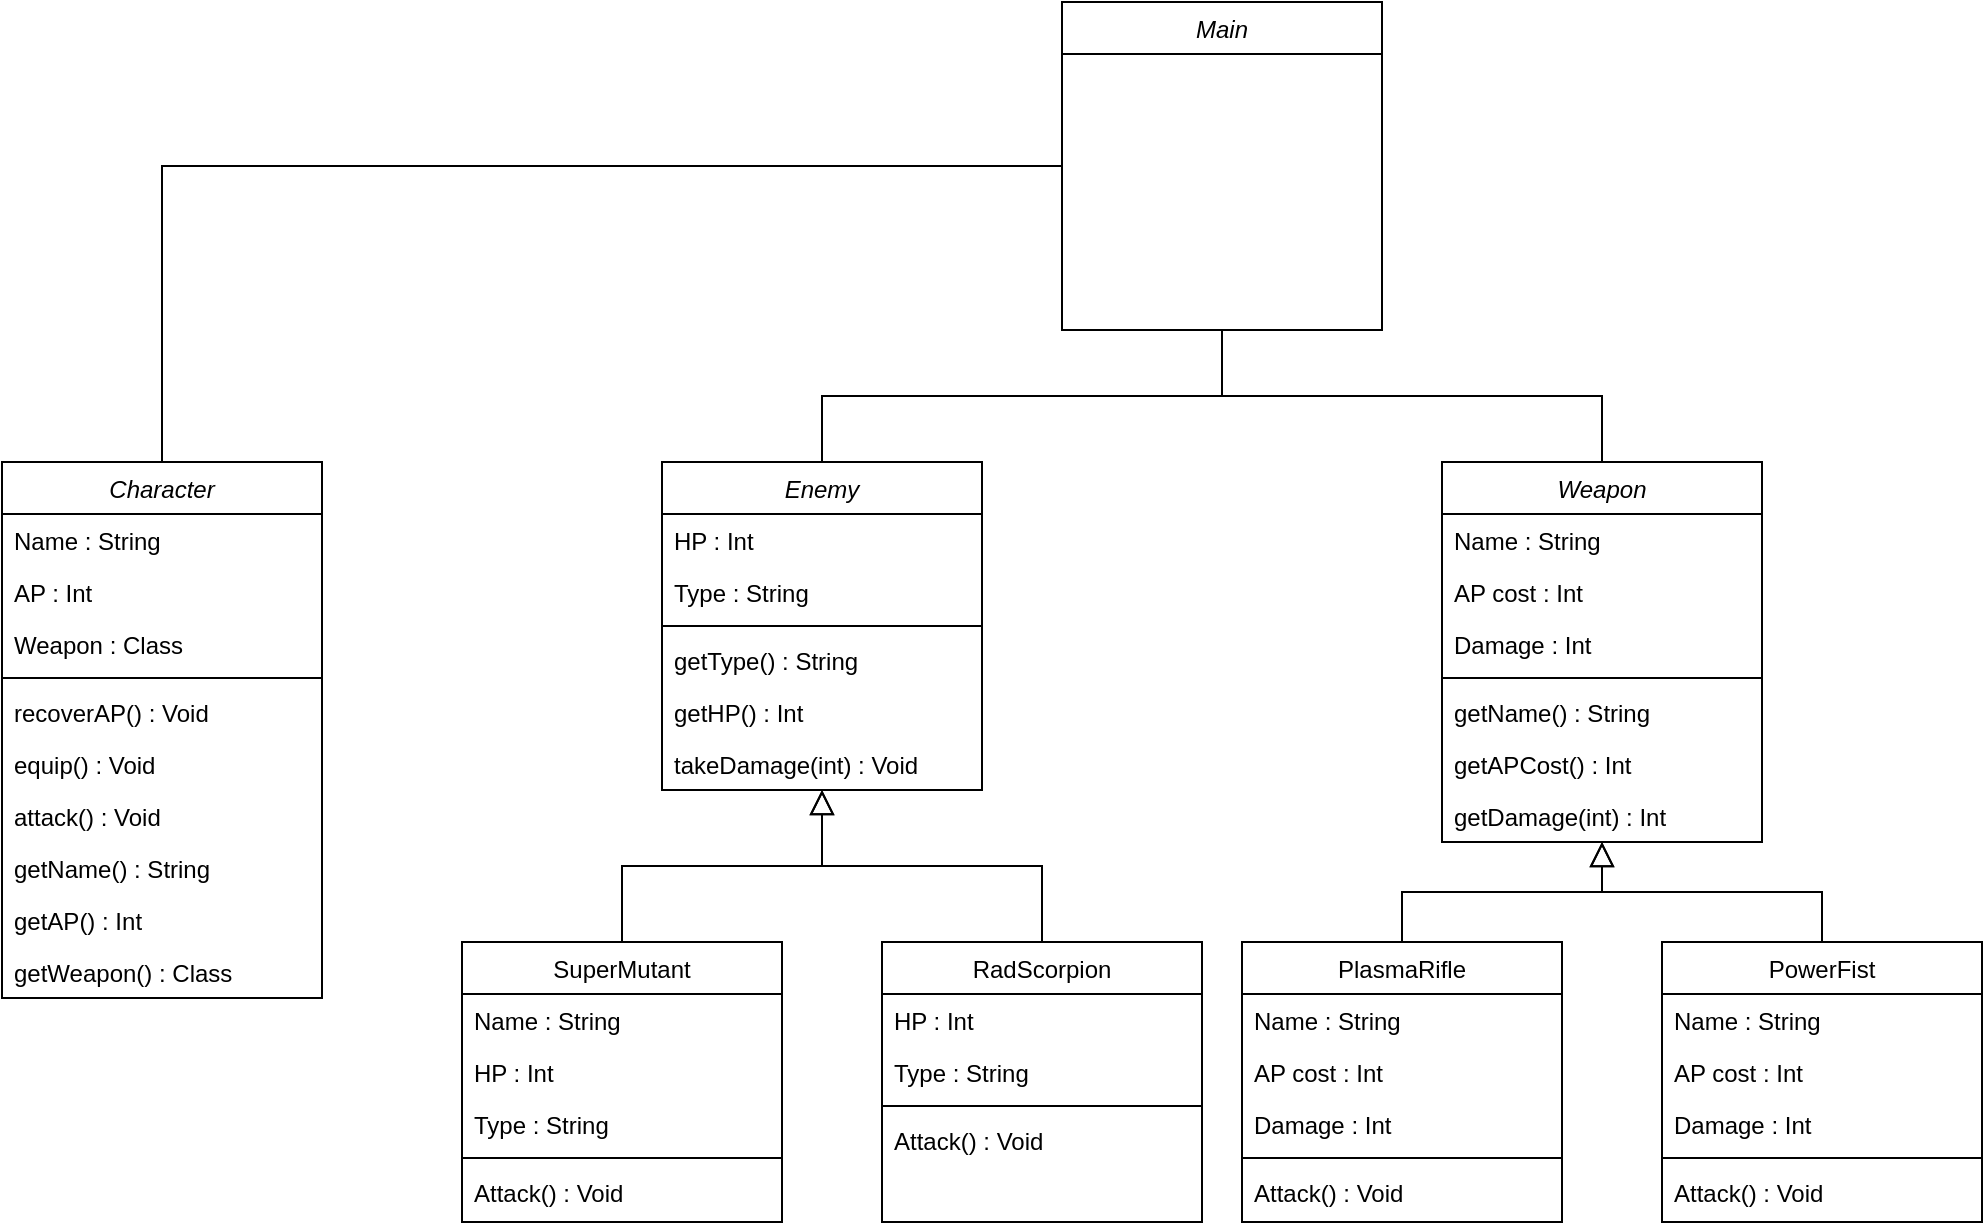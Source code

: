 <mxfile version="24.8.3">
  <diagram id="C5RBs43oDa-KdzZeNtuy" name="Page-1">
    <mxGraphModel dx="1950" dy="1773" grid="1" gridSize="10" guides="1" tooltips="1" connect="1" arrows="1" fold="1" page="1" pageScale="1" pageWidth="827" pageHeight="1169" math="0" shadow="0">
      <root>
        <mxCell id="WIyWlLk6GJQsqaUBKTNV-0" />
        <mxCell id="WIyWlLk6GJQsqaUBKTNV-1" parent="WIyWlLk6GJQsqaUBKTNV-0" />
        <mxCell id="gl8V6z6pMqWKeAwZCaq_-81" style="edgeStyle=orthogonalEdgeStyle;rounded=0;orthogonalLoop=1;jettySize=auto;html=1;exitX=0.5;exitY=0;exitDx=0;exitDy=0;endArrow=none;endFill=0;" edge="1" parent="WIyWlLk6GJQsqaUBKTNV-1" source="zkfFHV4jXpPFQw0GAbJ--0" target="gl8V6z6pMqWKeAwZCaq_-72">
          <mxGeometry relative="1" as="geometry" />
        </mxCell>
        <mxCell id="zkfFHV4jXpPFQw0GAbJ--0" value="Enemy" style="swimlane;fontStyle=2;align=center;verticalAlign=top;childLayout=stackLayout;horizontal=1;startSize=26;horizontalStack=0;resizeParent=1;resizeLast=0;collapsible=1;marginBottom=0;rounded=0;shadow=0;strokeWidth=1;" parent="WIyWlLk6GJQsqaUBKTNV-1" vertex="1">
          <mxGeometry x="220" y="120" width="160" height="164" as="geometry">
            <mxRectangle x="230" y="140" width="160" height="26" as="alternateBounds" />
          </mxGeometry>
        </mxCell>
        <mxCell id="zkfFHV4jXpPFQw0GAbJ--1" value="HP : Int" style="text;align=left;verticalAlign=top;spacingLeft=4;spacingRight=4;overflow=hidden;rotatable=0;points=[[0,0.5],[1,0.5]];portConstraint=eastwest;" parent="zkfFHV4jXpPFQw0GAbJ--0" vertex="1">
          <mxGeometry y="26" width="160" height="26" as="geometry" />
        </mxCell>
        <mxCell id="zkfFHV4jXpPFQw0GAbJ--2" value="Type : String" style="text;align=left;verticalAlign=top;spacingLeft=4;spacingRight=4;overflow=hidden;rotatable=0;points=[[0,0.5],[1,0.5]];portConstraint=eastwest;rounded=0;shadow=0;html=0;" parent="zkfFHV4jXpPFQw0GAbJ--0" vertex="1">
          <mxGeometry y="52" width="160" height="26" as="geometry" />
        </mxCell>
        <mxCell id="zkfFHV4jXpPFQw0GAbJ--4" value="" style="line;html=1;strokeWidth=1;align=left;verticalAlign=middle;spacingTop=-1;spacingLeft=3;spacingRight=3;rotatable=0;labelPosition=right;points=[];portConstraint=eastwest;" parent="zkfFHV4jXpPFQw0GAbJ--0" vertex="1">
          <mxGeometry y="78" width="160" height="8" as="geometry" />
        </mxCell>
        <mxCell id="gl8V6z6pMqWKeAwZCaq_-44" value="getType() : String" style="text;align=left;verticalAlign=top;spacingLeft=4;spacingRight=4;overflow=hidden;rotatable=0;points=[[0,0.5],[1,0.5]];portConstraint=eastwest;rounded=0;shadow=0;html=0;" vertex="1" parent="zkfFHV4jXpPFQw0GAbJ--0">
          <mxGeometry y="86" width="160" height="26" as="geometry" />
        </mxCell>
        <mxCell id="gl8V6z6pMqWKeAwZCaq_-45" value="getHP() : Int" style="text;align=left;verticalAlign=top;spacingLeft=4;spacingRight=4;overflow=hidden;rotatable=0;points=[[0,0.5],[1,0.5]];portConstraint=eastwest;rounded=0;shadow=0;html=0;" vertex="1" parent="zkfFHV4jXpPFQw0GAbJ--0">
          <mxGeometry y="112" width="160" height="26" as="geometry" />
        </mxCell>
        <mxCell id="gl8V6z6pMqWKeAwZCaq_-43" value="takeDamage(int) : Void" style="text;align=left;verticalAlign=top;spacingLeft=4;spacingRight=4;overflow=hidden;rotatable=0;points=[[0,0.5],[1,0.5]];portConstraint=eastwest;rounded=0;shadow=0;html=0;" vertex="1" parent="zkfFHV4jXpPFQw0GAbJ--0">
          <mxGeometry y="138" width="160" height="26" as="geometry" />
        </mxCell>
        <mxCell id="zkfFHV4jXpPFQw0GAbJ--6" value="SuperMutant" style="swimlane;fontStyle=0;align=center;verticalAlign=top;childLayout=stackLayout;horizontal=1;startSize=26;horizontalStack=0;resizeParent=1;resizeLast=0;collapsible=1;marginBottom=0;rounded=0;shadow=0;strokeWidth=1;" parent="WIyWlLk6GJQsqaUBKTNV-1" vertex="1">
          <mxGeometry x="120" y="360" width="160" height="140" as="geometry">
            <mxRectangle x="130" y="380" width="160" height="26" as="alternateBounds" />
          </mxGeometry>
        </mxCell>
        <mxCell id="zkfFHV4jXpPFQw0GAbJ--7" value="Name : String" style="text;align=left;verticalAlign=top;spacingLeft=4;spacingRight=4;overflow=hidden;rotatable=0;points=[[0,0.5],[1,0.5]];portConstraint=eastwest;" parent="zkfFHV4jXpPFQw0GAbJ--6" vertex="1">
          <mxGeometry y="26" width="160" height="26" as="geometry" />
        </mxCell>
        <mxCell id="gl8V6z6pMqWKeAwZCaq_-22" value="HP : Int" style="text;align=left;verticalAlign=top;spacingLeft=4;spacingRight=4;overflow=hidden;rotatable=0;points=[[0,0.5],[1,0.5]];portConstraint=eastwest;rounded=0;shadow=0;html=0;" vertex="1" parent="zkfFHV4jXpPFQw0GAbJ--6">
          <mxGeometry y="52" width="160" height="26" as="geometry" />
        </mxCell>
        <mxCell id="zkfFHV4jXpPFQw0GAbJ--8" value="Type : String" style="text;align=left;verticalAlign=top;spacingLeft=4;spacingRight=4;overflow=hidden;rotatable=0;points=[[0,0.5],[1,0.5]];portConstraint=eastwest;rounded=0;shadow=0;html=0;" parent="zkfFHV4jXpPFQw0GAbJ--6" vertex="1">
          <mxGeometry y="78" width="160" height="26" as="geometry" />
        </mxCell>
        <mxCell id="zkfFHV4jXpPFQw0GAbJ--9" value="" style="line;html=1;strokeWidth=1;align=left;verticalAlign=middle;spacingTop=-1;spacingLeft=3;spacingRight=3;rotatable=0;labelPosition=right;points=[];portConstraint=eastwest;" parent="zkfFHV4jXpPFQw0GAbJ--6" vertex="1">
          <mxGeometry y="104" width="160" height="8" as="geometry" />
        </mxCell>
        <mxCell id="zkfFHV4jXpPFQw0GAbJ--10" value="Attack() : Void" style="text;align=left;verticalAlign=top;spacingLeft=4;spacingRight=4;overflow=hidden;rotatable=0;points=[[0,0.5],[1,0.5]];portConstraint=eastwest;fontStyle=0" parent="zkfFHV4jXpPFQw0GAbJ--6" vertex="1">
          <mxGeometry y="112" width="160" height="26" as="geometry" />
        </mxCell>
        <mxCell id="zkfFHV4jXpPFQw0GAbJ--12" value="" style="endArrow=block;endSize=10;endFill=0;shadow=0;strokeWidth=1;rounded=0;curved=0;edgeStyle=elbowEdgeStyle;elbow=vertical;" parent="WIyWlLk6GJQsqaUBKTNV-1" source="zkfFHV4jXpPFQw0GAbJ--6" target="zkfFHV4jXpPFQw0GAbJ--0" edge="1">
          <mxGeometry width="160" relative="1" as="geometry">
            <mxPoint x="200" y="203" as="sourcePoint" />
            <mxPoint x="200" y="203" as="targetPoint" />
          </mxGeometry>
        </mxCell>
        <mxCell id="zkfFHV4jXpPFQw0GAbJ--13" value="RadScorpion" style="swimlane;fontStyle=0;align=center;verticalAlign=top;childLayout=stackLayout;horizontal=1;startSize=26;horizontalStack=0;resizeParent=1;resizeLast=0;collapsible=1;marginBottom=0;rounded=0;shadow=0;strokeWidth=1;" parent="WIyWlLk6GJQsqaUBKTNV-1" vertex="1">
          <mxGeometry x="330" y="360" width="160" height="140" as="geometry">
            <mxRectangle x="340" y="380" width="170" height="26" as="alternateBounds" />
          </mxGeometry>
        </mxCell>
        <mxCell id="gl8V6z6pMqWKeAwZCaq_-38" value="HP : Int" style="text;align=left;verticalAlign=top;spacingLeft=4;spacingRight=4;overflow=hidden;rotatable=0;points=[[0,0.5],[1,0.5]];portConstraint=eastwest;rounded=0;shadow=0;html=0;" vertex="1" parent="zkfFHV4jXpPFQw0GAbJ--13">
          <mxGeometry y="26" width="160" height="26" as="geometry" />
        </mxCell>
        <mxCell id="gl8V6z6pMqWKeAwZCaq_-39" value="Type : String" style="text;align=left;verticalAlign=top;spacingLeft=4;spacingRight=4;overflow=hidden;rotatable=0;points=[[0,0.5],[1,0.5]];portConstraint=eastwest;rounded=0;shadow=0;html=0;" vertex="1" parent="zkfFHV4jXpPFQw0GAbJ--13">
          <mxGeometry y="52" width="160" height="26" as="geometry" />
        </mxCell>
        <mxCell id="zkfFHV4jXpPFQw0GAbJ--15" value="" style="line;html=1;strokeWidth=1;align=left;verticalAlign=middle;spacingTop=-1;spacingLeft=3;spacingRight=3;rotatable=0;labelPosition=right;points=[];portConstraint=eastwest;" parent="zkfFHV4jXpPFQw0GAbJ--13" vertex="1">
          <mxGeometry y="78" width="160" height="8" as="geometry" />
        </mxCell>
        <mxCell id="gl8V6z6pMqWKeAwZCaq_-40" value="Attack() : Void" style="text;align=left;verticalAlign=top;spacingLeft=4;spacingRight=4;overflow=hidden;rotatable=0;points=[[0,0.5],[1,0.5]];portConstraint=eastwest;fontStyle=0" vertex="1" parent="zkfFHV4jXpPFQw0GAbJ--13">
          <mxGeometry y="86" width="160" height="26" as="geometry" />
        </mxCell>
        <mxCell id="zkfFHV4jXpPFQw0GAbJ--16" value="" style="endArrow=block;endSize=10;endFill=0;shadow=0;strokeWidth=1;rounded=0;curved=0;edgeStyle=elbowEdgeStyle;elbow=vertical;" parent="WIyWlLk6GJQsqaUBKTNV-1" source="zkfFHV4jXpPFQw0GAbJ--13" target="zkfFHV4jXpPFQw0GAbJ--0" edge="1">
          <mxGeometry width="160" relative="1" as="geometry">
            <mxPoint x="210" y="373" as="sourcePoint" />
            <mxPoint x="310" y="271" as="targetPoint" />
          </mxGeometry>
        </mxCell>
        <mxCell id="gl8V6z6pMqWKeAwZCaq_-80" style="edgeStyle=orthogonalEdgeStyle;rounded=0;orthogonalLoop=1;jettySize=auto;html=1;exitX=0.5;exitY=0;exitDx=0;exitDy=0;endArrow=none;endFill=0;" edge="1" parent="WIyWlLk6GJQsqaUBKTNV-1" source="gl8V6z6pMqWKeAwZCaq_-46" target="gl8V6z6pMqWKeAwZCaq_-72">
          <mxGeometry relative="1" as="geometry" />
        </mxCell>
        <mxCell id="gl8V6z6pMqWKeAwZCaq_-46" value="Weapon" style="swimlane;fontStyle=2;align=center;verticalAlign=top;childLayout=stackLayout;horizontal=1;startSize=26;horizontalStack=0;resizeParent=1;resizeLast=0;collapsible=1;marginBottom=0;rounded=0;shadow=0;strokeWidth=1;" vertex="1" parent="WIyWlLk6GJQsqaUBKTNV-1">
          <mxGeometry x="610" y="120" width="160" height="190" as="geometry">
            <mxRectangle x="230" y="140" width="160" height="26" as="alternateBounds" />
          </mxGeometry>
        </mxCell>
        <mxCell id="gl8V6z6pMqWKeAwZCaq_-47" value="Name : String" style="text;align=left;verticalAlign=top;spacingLeft=4;spacingRight=4;overflow=hidden;rotatable=0;points=[[0,0.5],[1,0.5]];portConstraint=eastwest;" vertex="1" parent="gl8V6z6pMqWKeAwZCaq_-46">
          <mxGeometry y="26" width="160" height="26" as="geometry" />
        </mxCell>
        <mxCell id="gl8V6z6pMqWKeAwZCaq_-66" value="AP cost : Int" style="text;align=left;verticalAlign=top;spacingLeft=4;spacingRight=4;overflow=hidden;rotatable=0;points=[[0,0.5],[1,0.5]];portConstraint=eastwest;rounded=0;shadow=0;html=0;" vertex="1" parent="gl8V6z6pMqWKeAwZCaq_-46">
          <mxGeometry y="52" width="160" height="26" as="geometry" />
        </mxCell>
        <mxCell id="gl8V6z6pMqWKeAwZCaq_-48" value="Damage : Int" style="text;align=left;verticalAlign=top;spacingLeft=4;spacingRight=4;overflow=hidden;rotatable=0;points=[[0,0.5],[1,0.5]];portConstraint=eastwest;rounded=0;shadow=0;html=0;" vertex="1" parent="gl8V6z6pMqWKeAwZCaq_-46">
          <mxGeometry y="78" width="160" height="26" as="geometry" />
        </mxCell>
        <mxCell id="gl8V6z6pMqWKeAwZCaq_-49" value="" style="line;html=1;strokeWidth=1;align=left;verticalAlign=middle;spacingTop=-1;spacingLeft=3;spacingRight=3;rotatable=0;labelPosition=right;points=[];portConstraint=eastwest;" vertex="1" parent="gl8V6z6pMqWKeAwZCaq_-46">
          <mxGeometry y="104" width="160" height="8" as="geometry" />
        </mxCell>
        <mxCell id="gl8V6z6pMqWKeAwZCaq_-50" value="getName() : String" style="text;align=left;verticalAlign=top;spacingLeft=4;spacingRight=4;overflow=hidden;rotatable=0;points=[[0,0.5],[1,0.5]];portConstraint=eastwest;rounded=0;shadow=0;html=0;" vertex="1" parent="gl8V6z6pMqWKeAwZCaq_-46">
          <mxGeometry y="112" width="160" height="26" as="geometry" />
        </mxCell>
        <mxCell id="gl8V6z6pMqWKeAwZCaq_-51" value="getAPCost() : Int" style="text;align=left;verticalAlign=top;spacingLeft=4;spacingRight=4;overflow=hidden;rotatable=0;points=[[0,0.5],[1,0.5]];portConstraint=eastwest;rounded=0;shadow=0;html=0;" vertex="1" parent="gl8V6z6pMqWKeAwZCaq_-46">
          <mxGeometry y="138" width="160" height="26" as="geometry" />
        </mxCell>
        <mxCell id="gl8V6z6pMqWKeAwZCaq_-52" value="getDamage(int) : Int" style="text;align=left;verticalAlign=top;spacingLeft=4;spacingRight=4;overflow=hidden;rotatable=0;points=[[0,0.5],[1,0.5]];portConstraint=eastwest;rounded=0;shadow=0;html=0;" vertex="1" parent="gl8V6z6pMqWKeAwZCaq_-46">
          <mxGeometry y="164" width="160" height="26" as="geometry" />
        </mxCell>
        <mxCell id="gl8V6z6pMqWKeAwZCaq_-53" value="PlasmaRifle" style="swimlane;fontStyle=0;align=center;verticalAlign=top;childLayout=stackLayout;horizontal=1;startSize=26;horizontalStack=0;resizeParent=1;resizeLast=0;collapsible=1;marginBottom=0;rounded=0;shadow=0;strokeWidth=1;" vertex="1" parent="WIyWlLk6GJQsqaUBKTNV-1">
          <mxGeometry x="510" y="360" width="160" height="140" as="geometry">
            <mxRectangle x="130" y="380" width="160" height="26" as="alternateBounds" />
          </mxGeometry>
        </mxCell>
        <mxCell id="gl8V6z6pMqWKeAwZCaq_-54" value="Name : String" style="text;align=left;verticalAlign=top;spacingLeft=4;spacingRight=4;overflow=hidden;rotatable=0;points=[[0,0.5],[1,0.5]];portConstraint=eastwest;" vertex="1" parent="gl8V6z6pMqWKeAwZCaq_-53">
          <mxGeometry y="26" width="160" height="26" as="geometry" />
        </mxCell>
        <mxCell id="gl8V6z6pMqWKeAwZCaq_-55" value="AP cost : Int" style="text;align=left;verticalAlign=top;spacingLeft=4;spacingRight=4;overflow=hidden;rotatable=0;points=[[0,0.5],[1,0.5]];portConstraint=eastwest;rounded=0;shadow=0;html=0;" vertex="1" parent="gl8V6z6pMqWKeAwZCaq_-53">
          <mxGeometry y="52" width="160" height="26" as="geometry" />
        </mxCell>
        <mxCell id="gl8V6z6pMqWKeAwZCaq_-56" value="Damage : Int" style="text;align=left;verticalAlign=top;spacingLeft=4;spacingRight=4;overflow=hidden;rotatable=0;points=[[0,0.5],[1,0.5]];portConstraint=eastwest;rounded=0;shadow=0;html=0;" vertex="1" parent="gl8V6z6pMqWKeAwZCaq_-53">
          <mxGeometry y="78" width="160" height="26" as="geometry" />
        </mxCell>
        <mxCell id="gl8V6z6pMqWKeAwZCaq_-57" value="" style="line;html=1;strokeWidth=1;align=left;verticalAlign=middle;spacingTop=-1;spacingLeft=3;spacingRight=3;rotatable=0;labelPosition=right;points=[];portConstraint=eastwest;" vertex="1" parent="gl8V6z6pMqWKeAwZCaq_-53">
          <mxGeometry y="104" width="160" height="8" as="geometry" />
        </mxCell>
        <mxCell id="gl8V6z6pMqWKeAwZCaq_-58" value="Attack() : Void" style="text;align=left;verticalAlign=top;spacingLeft=4;spacingRight=4;overflow=hidden;rotatable=0;points=[[0,0.5],[1,0.5]];portConstraint=eastwest;fontStyle=0" vertex="1" parent="gl8V6z6pMqWKeAwZCaq_-53">
          <mxGeometry y="112" width="160" height="26" as="geometry" />
        </mxCell>
        <mxCell id="gl8V6z6pMqWKeAwZCaq_-59" value="" style="endArrow=block;endSize=10;endFill=0;shadow=0;strokeWidth=1;rounded=0;curved=0;edgeStyle=elbowEdgeStyle;elbow=vertical;" edge="1" parent="WIyWlLk6GJQsqaUBKTNV-1" source="gl8V6z6pMqWKeAwZCaq_-53" target="gl8V6z6pMqWKeAwZCaq_-46">
          <mxGeometry width="160" relative="1" as="geometry">
            <mxPoint x="590" y="203" as="sourcePoint" />
            <mxPoint x="590" y="203" as="targetPoint" />
          </mxGeometry>
        </mxCell>
        <mxCell id="gl8V6z6pMqWKeAwZCaq_-60" value="PowerFist" style="swimlane;fontStyle=0;align=center;verticalAlign=top;childLayout=stackLayout;horizontal=1;startSize=26;horizontalStack=0;resizeParent=1;resizeLast=0;collapsible=1;marginBottom=0;rounded=0;shadow=0;strokeWidth=1;" vertex="1" parent="WIyWlLk6GJQsqaUBKTNV-1">
          <mxGeometry x="720" y="360" width="160" height="140" as="geometry">
            <mxRectangle x="340" y="380" width="170" height="26" as="alternateBounds" />
          </mxGeometry>
        </mxCell>
        <mxCell id="gl8V6z6pMqWKeAwZCaq_-67" value="Name : String" style="text;align=left;verticalAlign=top;spacingLeft=4;spacingRight=4;overflow=hidden;rotatable=0;points=[[0,0.5],[1,0.5]];portConstraint=eastwest;" vertex="1" parent="gl8V6z6pMqWKeAwZCaq_-60">
          <mxGeometry y="26" width="160" height="26" as="geometry" />
        </mxCell>
        <mxCell id="gl8V6z6pMqWKeAwZCaq_-68" value="AP cost : Int" style="text;align=left;verticalAlign=top;spacingLeft=4;spacingRight=4;overflow=hidden;rotatable=0;points=[[0,0.5],[1,0.5]];portConstraint=eastwest;rounded=0;shadow=0;html=0;" vertex="1" parent="gl8V6z6pMqWKeAwZCaq_-60">
          <mxGeometry y="52" width="160" height="26" as="geometry" />
        </mxCell>
        <mxCell id="gl8V6z6pMqWKeAwZCaq_-69" value="Damage : Int" style="text;align=left;verticalAlign=top;spacingLeft=4;spacingRight=4;overflow=hidden;rotatable=0;points=[[0,0.5],[1,0.5]];portConstraint=eastwest;rounded=0;shadow=0;html=0;" vertex="1" parent="gl8V6z6pMqWKeAwZCaq_-60">
          <mxGeometry y="78" width="160" height="26" as="geometry" />
        </mxCell>
        <mxCell id="gl8V6z6pMqWKeAwZCaq_-63" value="" style="line;html=1;strokeWidth=1;align=left;verticalAlign=middle;spacingTop=-1;spacingLeft=3;spacingRight=3;rotatable=0;labelPosition=right;points=[];portConstraint=eastwest;" vertex="1" parent="gl8V6z6pMqWKeAwZCaq_-60">
          <mxGeometry y="104" width="160" height="8" as="geometry" />
        </mxCell>
        <mxCell id="gl8V6z6pMqWKeAwZCaq_-64" value="Attack() : Void" style="text;align=left;verticalAlign=top;spacingLeft=4;spacingRight=4;overflow=hidden;rotatable=0;points=[[0,0.5],[1,0.5]];portConstraint=eastwest;fontStyle=0" vertex="1" parent="gl8V6z6pMqWKeAwZCaq_-60">
          <mxGeometry y="112" width="160" height="26" as="geometry" />
        </mxCell>
        <mxCell id="gl8V6z6pMqWKeAwZCaq_-65" value="" style="endArrow=block;endSize=10;endFill=0;shadow=0;strokeWidth=1;rounded=0;curved=0;edgeStyle=elbowEdgeStyle;elbow=vertical;" edge="1" parent="WIyWlLk6GJQsqaUBKTNV-1" source="gl8V6z6pMqWKeAwZCaq_-60" target="gl8V6z6pMqWKeAwZCaq_-46">
          <mxGeometry width="160" relative="1" as="geometry">
            <mxPoint x="600" y="373" as="sourcePoint" />
            <mxPoint x="700" y="271" as="targetPoint" />
          </mxGeometry>
        </mxCell>
        <mxCell id="gl8V6z6pMqWKeAwZCaq_-72" value="Main" style="swimlane;fontStyle=2;align=center;verticalAlign=top;childLayout=stackLayout;horizontal=1;startSize=26;horizontalStack=0;resizeParent=1;resizeLast=0;collapsible=1;marginBottom=0;rounded=0;shadow=0;strokeWidth=1;" vertex="1" parent="WIyWlLk6GJQsqaUBKTNV-1">
          <mxGeometry x="420" y="-110" width="160" height="164" as="geometry">
            <mxRectangle x="230" y="140" width="160" height="26" as="alternateBounds" />
          </mxGeometry>
        </mxCell>
        <mxCell id="gl8V6z6pMqWKeAwZCaq_-93" style="edgeStyle=orthogonalEdgeStyle;rounded=0;orthogonalLoop=1;jettySize=auto;html=1;exitX=0.5;exitY=0;exitDx=0;exitDy=0;entryX=0;entryY=0.5;entryDx=0;entryDy=0;endArrow=none;endFill=0;" edge="1" parent="WIyWlLk6GJQsqaUBKTNV-1" source="gl8V6z6pMqWKeAwZCaq_-82" target="gl8V6z6pMqWKeAwZCaq_-72">
          <mxGeometry relative="1" as="geometry" />
        </mxCell>
        <mxCell id="gl8V6z6pMqWKeAwZCaq_-82" value="Character" style="swimlane;fontStyle=2;align=center;verticalAlign=top;childLayout=stackLayout;horizontal=1;startSize=26;horizontalStack=0;resizeParent=1;resizeLast=0;collapsible=1;marginBottom=0;rounded=0;shadow=0;strokeWidth=1;" vertex="1" parent="WIyWlLk6GJQsqaUBKTNV-1">
          <mxGeometry x="-110" y="120" width="160" height="268" as="geometry">
            <mxRectangle x="230" y="140" width="160" height="26" as="alternateBounds" />
          </mxGeometry>
        </mxCell>
        <mxCell id="gl8V6z6pMqWKeAwZCaq_-83" value="Name : String" style="text;align=left;verticalAlign=top;spacingLeft=4;spacingRight=4;overflow=hidden;rotatable=0;points=[[0,0.5],[1,0.5]];portConstraint=eastwest;" vertex="1" parent="gl8V6z6pMqWKeAwZCaq_-82">
          <mxGeometry y="26" width="160" height="26" as="geometry" />
        </mxCell>
        <mxCell id="gl8V6z6pMqWKeAwZCaq_-84" value="AP : Int" style="text;align=left;verticalAlign=top;spacingLeft=4;spacingRight=4;overflow=hidden;rotatable=0;points=[[0,0.5],[1,0.5]];portConstraint=eastwest;rounded=0;shadow=0;html=0;" vertex="1" parent="gl8V6z6pMqWKeAwZCaq_-82">
          <mxGeometry y="52" width="160" height="26" as="geometry" />
        </mxCell>
        <mxCell id="gl8V6z6pMqWKeAwZCaq_-85" value="Weapon : Class" style="text;align=left;verticalAlign=top;spacingLeft=4;spacingRight=4;overflow=hidden;rotatable=0;points=[[0,0.5],[1,0.5]];portConstraint=eastwest;rounded=0;shadow=0;html=0;" vertex="1" parent="gl8V6z6pMqWKeAwZCaq_-82">
          <mxGeometry y="78" width="160" height="26" as="geometry" />
        </mxCell>
        <mxCell id="gl8V6z6pMqWKeAwZCaq_-86" value="" style="line;html=1;strokeWidth=1;align=left;verticalAlign=middle;spacingTop=-1;spacingLeft=3;spacingRight=3;rotatable=0;labelPosition=right;points=[];portConstraint=eastwest;" vertex="1" parent="gl8V6z6pMqWKeAwZCaq_-82">
          <mxGeometry y="104" width="160" height="8" as="geometry" />
        </mxCell>
        <mxCell id="gl8V6z6pMqWKeAwZCaq_-87" value="recoverAP() : Void" style="text;align=left;verticalAlign=top;spacingLeft=4;spacingRight=4;overflow=hidden;rotatable=0;points=[[0,0.5],[1,0.5]];portConstraint=eastwest;rounded=0;shadow=0;html=0;" vertex="1" parent="gl8V6z6pMqWKeAwZCaq_-82">
          <mxGeometry y="112" width="160" height="26" as="geometry" />
        </mxCell>
        <mxCell id="gl8V6z6pMqWKeAwZCaq_-88" value="equip() : Void" style="text;align=left;verticalAlign=top;spacingLeft=4;spacingRight=4;overflow=hidden;rotatable=0;points=[[0,0.5],[1,0.5]];portConstraint=eastwest;rounded=0;shadow=0;html=0;" vertex="1" parent="gl8V6z6pMqWKeAwZCaq_-82">
          <mxGeometry y="138" width="160" height="26" as="geometry" />
        </mxCell>
        <mxCell id="gl8V6z6pMqWKeAwZCaq_-90" value="attack() : Void" style="text;align=left;verticalAlign=top;spacingLeft=4;spacingRight=4;overflow=hidden;rotatable=0;points=[[0,0.5],[1,0.5]];portConstraint=eastwest;rounded=0;shadow=0;html=0;" vertex="1" parent="gl8V6z6pMqWKeAwZCaq_-82">
          <mxGeometry y="164" width="160" height="26" as="geometry" />
        </mxCell>
        <mxCell id="gl8V6z6pMqWKeAwZCaq_-91" value="getName() : String" style="text;align=left;verticalAlign=top;spacingLeft=4;spacingRight=4;overflow=hidden;rotatable=0;points=[[0,0.5],[1,0.5]];portConstraint=eastwest;rounded=0;shadow=0;html=0;" vertex="1" parent="gl8V6z6pMqWKeAwZCaq_-82">
          <mxGeometry y="190" width="160" height="26" as="geometry" />
        </mxCell>
        <mxCell id="gl8V6z6pMqWKeAwZCaq_-89" value="getAP() : Int" style="text;align=left;verticalAlign=top;spacingLeft=4;spacingRight=4;overflow=hidden;rotatable=0;points=[[0,0.5],[1,0.5]];portConstraint=eastwest;rounded=0;shadow=0;html=0;" vertex="1" parent="gl8V6z6pMqWKeAwZCaq_-82">
          <mxGeometry y="216" width="160" height="26" as="geometry" />
        </mxCell>
        <mxCell id="gl8V6z6pMqWKeAwZCaq_-92" value="getWeapon() : Class" style="text;align=left;verticalAlign=top;spacingLeft=4;spacingRight=4;overflow=hidden;rotatable=0;points=[[0,0.5],[1,0.5]];portConstraint=eastwest;rounded=0;shadow=0;html=0;" vertex="1" parent="gl8V6z6pMqWKeAwZCaq_-82">
          <mxGeometry y="242" width="160" height="26" as="geometry" />
        </mxCell>
      </root>
    </mxGraphModel>
  </diagram>
</mxfile>
